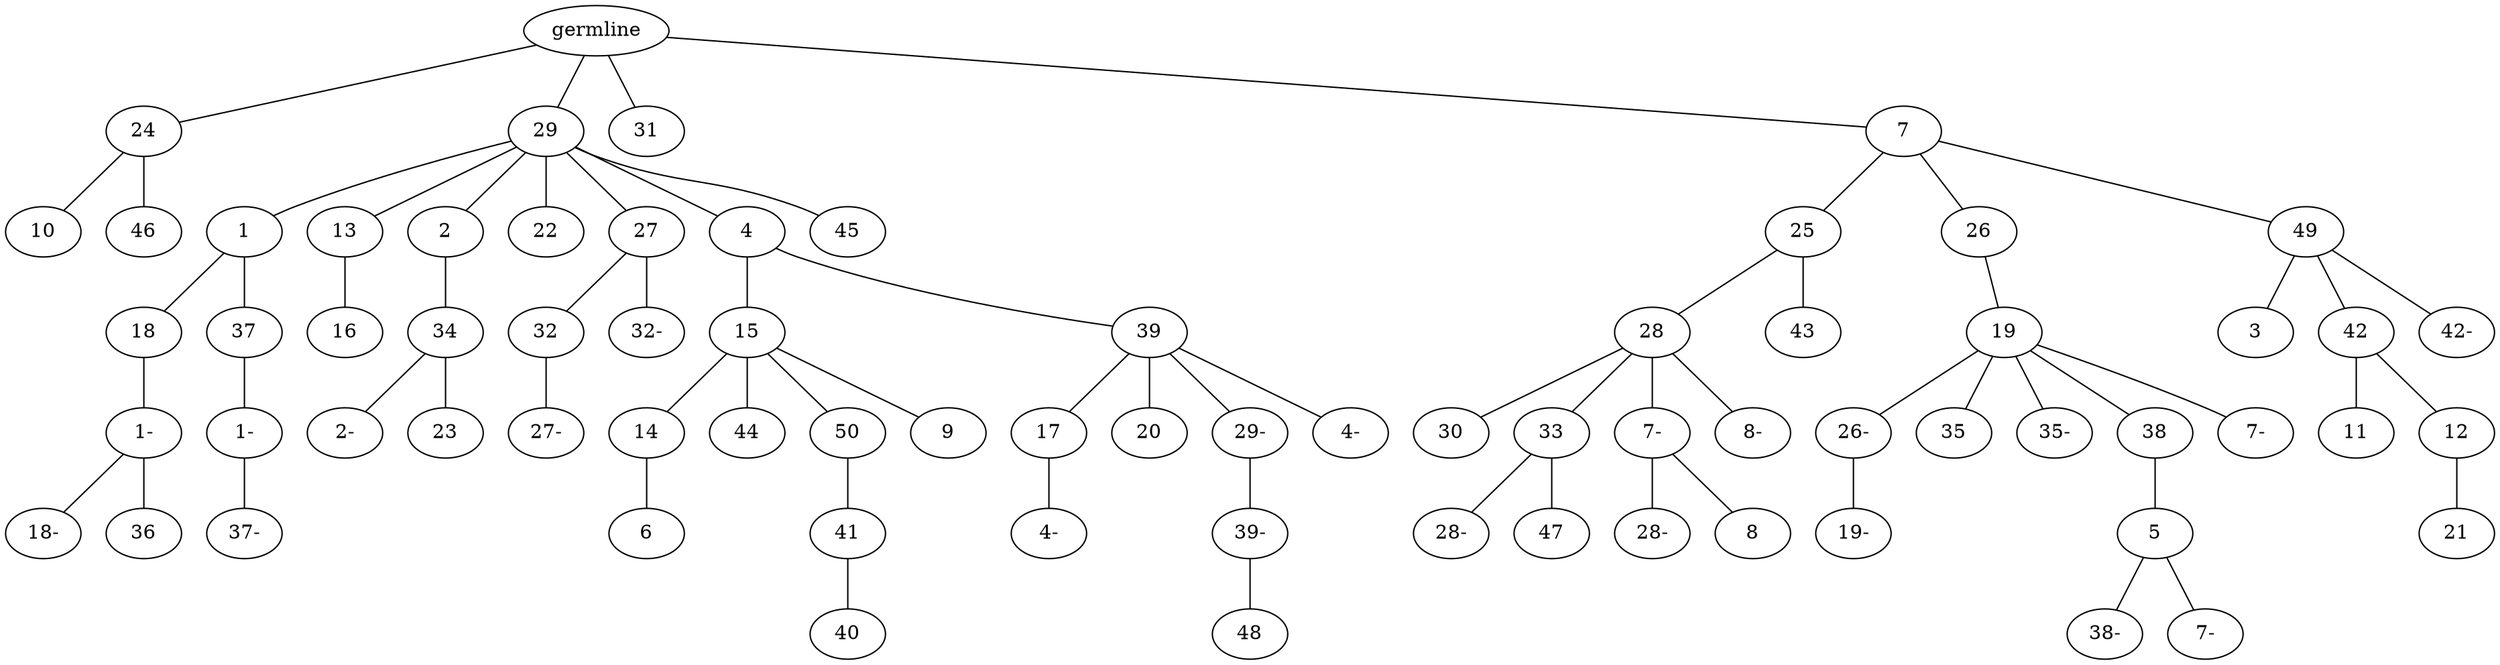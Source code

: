 graph tree {
    "139772297081568" [label="germline"];
    "139772295623488" [label="24"];
    "139772295623392" [label="10"];
    "139772295624304" [label="46"];
    "139772295624016" [label="29"];
    "139772295626560" [label="1"];
    "139772295626032" [label="18"];
    "139772295626128" [label="1-"];
    "139772295623440" [label="18-"];
    "139772284341744" [label="36"];
    "139772295626656" [label="37"];
    "139772284339296" [label="1-"];
    "139772284341984" [label="37-"];
    "139772295624064" [label="13"];
    "139772284339824" [label="16"];
    "139772295625264" [label="2"];
    "139772284340304" [label="34"];
    "139772284341552" [label="2-"];
    "139772284340880" [label="23"];
    "139772284341168" [label="22"];
    "139772284340256" [label="27"];
    "139772284340832" [label="32"];
    "139772284341024" [label="27-"];
    "139772284342128" [label="32-"];
    "139772284338672" [label="4"];
    "139772284341696" [label="15"];
    "139772284342032" [label="14"];
    "139772289482080" [label="6"];
    "139772284340448" [label="44"];
    "139772284338384" [label="50"];
    "139772284340640" [label="41"];
    "139772284341504" [label="40"];
    "139772284338864" [label="9"];
    "139772284341648" [label="39"];
    "139772301561376" [label="17"];
    "139772301559984" [label="4-"];
    "139772301557968" [label="20"];
    "139772301559024" [label="29-"];
    "139772301561424" [label="39-"];
    "139772301559792" [label="48"];
    "139772301560320" [label="4-"];
    "139772284338336" [label="45"];
    "139772295625456" [label="31"];
    "139772284338480" [label="7"];
    "139772301558304" [label="25"];
    "139772301557872" [label="28"];
    "139772301560464" [label="30"];
    "139772301560416" [label="33"];
    "139772301558256" [label="28-"];
    "139772301558880" [label="47"];
    "139772301560848" [label="7-"];
    "139772301561760" [label="28-"];
    "139772301559312" [label="8"];
    "139772301559600" [label="8-"];
    "139772301560704" [label="43"];
    "139772301558112" [label="26"];
    "139772301558160" [label="19"];
    "139772301561280" [label="26-"];
    "139772289479776" [label="19-"];
    "139772301558352" [label="35"];
    "139772289482272" [label="35-"];
    "139772289480160" [label="38"];
    "139772289479152" [label="5"];
    "139772289479488" [label="38-"];
    "139772289482416" [label="7-"];
    "139772289479872" [label="7-"];
    "139772301559888" [label="49"];
    "139772289480784" [label="3"];
    "139772289481408" [label="42"];
    "139772289481648" [label="11"];
    "139772289482368" [label="12"];
    "139772304155168" [label="21"];
    "139772289479920" [label="42-"];
    "139772297081568" -- "139772295623488";
    "139772297081568" -- "139772295624016";
    "139772297081568" -- "139772295625456";
    "139772297081568" -- "139772284338480";
    "139772295623488" -- "139772295623392";
    "139772295623488" -- "139772295624304";
    "139772295624016" -- "139772295626560";
    "139772295624016" -- "139772295624064";
    "139772295624016" -- "139772295625264";
    "139772295624016" -- "139772284341168";
    "139772295624016" -- "139772284340256";
    "139772295624016" -- "139772284338672";
    "139772295624016" -- "139772284338336";
    "139772295626560" -- "139772295626032";
    "139772295626560" -- "139772295626656";
    "139772295626032" -- "139772295626128";
    "139772295626128" -- "139772295623440";
    "139772295626128" -- "139772284341744";
    "139772295626656" -- "139772284339296";
    "139772284339296" -- "139772284341984";
    "139772295624064" -- "139772284339824";
    "139772295625264" -- "139772284340304";
    "139772284340304" -- "139772284341552";
    "139772284340304" -- "139772284340880";
    "139772284340256" -- "139772284340832";
    "139772284340256" -- "139772284342128";
    "139772284340832" -- "139772284341024";
    "139772284338672" -- "139772284341696";
    "139772284338672" -- "139772284341648";
    "139772284341696" -- "139772284342032";
    "139772284341696" -- "139772284340448";
    "139772284341696" -- "139772284338384";
    "139772284341696" -- "139772284338864";
    "139772284342032" -- "139772289482080";
    "139772284338384" -- "139772284340640";
    "139772284340640" -- "139772284341504";
    "139772284341648" -- "139772301561376";
    "139772284341648" -- "139772301557968";
    "139772284341648" -- "139772301559024";
    "139772284341648" -- "139772301560320";
    "139772301561376" -- "139772301559984";
    "139772301559024" -- "139772301561424";
    "139772301561424" -- "139772301559792";
    "139772284338480" -- "139772301558304";
    "139772284338480" -- "139772301558112";
    "139772284338480" -- "139772301559888";
    "139772301558304" -- "139772301557872";
    "139772301558304" -- "139772301560704";
    "139772301557872" -- "139772301560464";
    "139772301557872" -- "139772301560416";
    "139772301557872" -- "139772301560848";
    "139772301557872" -- "139772301559600";
    "139772301560416" -- "139772301558256";
    "139772301560416" -- "139772301558880";
    "139772301560848" -- "139772301561760";
    "139772301560848" -- "139772301559312";
    "139772301558112" -- "139772301558160";
    "139772301558160" -- "139772301561280";
    "139772301558160" -- "139772301558352";
    "139772301558160" -- "139772289482272";
    "139772301558160" -- "139772289480160";
    "139772301558160" -- "139772289479872";
    "139772301561280" -- "139772289479776";
    "139772289480160" -- "139772289479152";
    "139772289479152" -- "139772289479488";
    "139772289479152" -- "139772289482416";
    "139772301559888" -- "139772289480784";
    "139772301559888" -- "139772289481408";
    "139772301559888" -- "139772289479920";
    "139772289481408" -- "139772289481648";
    "139772289481408" -- "139772289482368";
    "139772289482368" -- "139772304155168";
}
